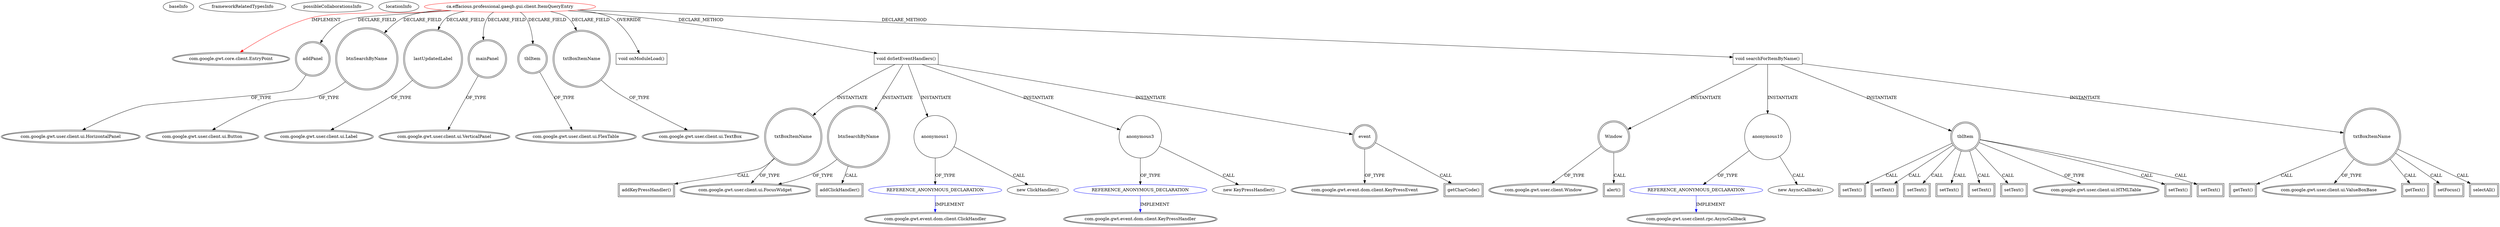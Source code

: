 digraph {
baseInfo[graphId=4579,category="extension_graph",isAnonymous=false,possibleRelation=true]
frameworkRelatedTypesInfo[0="com.google.gwt.core.client.EntryPoint"]
possibleCollaborationsInfo[0="4579~CLIENT_METHOD_DECLARATION-INSTANTIATION-~com.google.gwt.core.client.EntryPoint ~com.google.gwt.event.dom.client.ClickHandler ~false~true",1="4579~CLIENT_METHOD_DECLARATION-INSTANTIATION-~com.google.gwt.core.client.EntryPoint ~com.google.gwt.user.client.rpc.AsyncCallback ~false~true",2="4579~CLIENT_METHOD_DECLARATION-INSTANTIATION-~com.google.gwt.core.client.EntryPoint ~com.google.gwt.event.dom.client.KeyPressHandler ~false~true"]
locationInfo[projectName="venkatra-GAEqB",filePath="/venkatra-GAEqB/GAEqB-master/src/ca/effacious/professional/gaeqb/gui/client/ItemQueryEntry.java",contextSignature="ItemQueryEntry",graphId="4579"]
0[label="ca.effacious.professional.gaeqb.gui.client.ItemQueryEntry",vertexType="ROOT_CLIENT_CLASS_DECLARATION",isFrameworkType=false,color=red]
1[label="com.google.gwt.core.client.EntryPoint",vertexType="FRAMEWORK_INTERFACE_TYPE",isFrameworkType=true,peripheries=2]
2[label="addPanel",vertexType="FIELD_DECLARATION",isFrameworkType=true,peripheries=2,shape=circle]
3[label="com.google.gwt.user.client.ui.HorizontalPanel",vertexType="FRAMEWORK_CLASS_TYPE",isFrameworkType=true,peripheries=2]
4[label="btnSearchByName",vertexType="FIELD_DECLARATION",isFrameworkType=true,peripheries=2,shape=circle]
5[label="com.google.gwt.user.client.ui.Button",vertexType="FRAMEWORK_CLASS_TYPE",isFrameworkType=true,peripheries=2]
6[label="lastUpdatedLabel",vertexType="FIELD_DECLARATION",isFrameworkType=true,peripheries=2,shape=circle]
7[label="com.google.gwt.user.client.ui.Label",vertexType="FRAMEWORK_CLASS_TYPE",isFrameworkType=true,peripheries=2]
8[label="mainPanel",vertexType="FIELD_DECLARATION",isFrameworkType=true,peripheries=2,shape=circle]
9[label="com.google.gwt.user.client.ui.VerticalPanel",vertexType="FRAMEWORK_CLASS_TYPE",isFrameworkType=true,peripheries=2]
10[label="tblItem",vertexType="FIELD_DECLARATION",isFrameworkType=true,peripheries=2,shape=circle]
11[label="com.google.gwt.user.client.ui.FlexTable",vertexType="FRAMEWORK_CLASS_TYPE",isFrameworkType=true,peripheries=2]
12[label="txtBoxItemName",vertexType="FIELD_DECLARATION",isFrameworkType=true,peripheries=2,shape=circle]
13[label="com.google.gwt.user.client.ui.TextBox",vertexType="FRAMEWORK_CLASS_TYPE",isFrameworkType=true,peripheries=2]
14[label="void onModuleLoad()",vertexType="OVERRIDING_METHOD_DECLARATION",isFrameworkType=false,shape=box]
15[label="void doSetEventHandlers()",vertexType="CLIENT_METHOD_DECLARATION",isFrameworkType=false,shape=box]
16[label="btnSearchByName",vertexType="VARIABLE_EXPRESION",isFrameworkType=true,peripheries=2,shape=circle]
18[label="com.google.gwt.user.client.ui.FocusWidget",vertexType="FRAMEWORK_CLASS_TYPE",isFrameworkType=true,peripheries=2]
17[label="addClickHandler()",vertexType="INSIDE_CALL",isFrameworkType=true,peripheries=2,shape=box]
20[label="anonymous1",vertexType="VARIABLE_EXPRESION",isFrameworkType=false,shape=circle]
21[label="REFERENCE_ANONYMOUS_DECLARATION",vertexType="REFERENCE_ANONYMOUS_DECLARATION",isFrameworkType=false,color=blue]
22[label="com.google.gwt.event.dom.client.ClickHandler",vertexType="FRAMEWORK_INTERFACE_TYPE",isFrameworkType=true,peripheries=2]
19[label="new ClickHandler()",vertexType="CONSTRUCTOR_CALL",isFrameworkType=false]
23[label="txtBoxItemName",vertexType="VARIABLE_EXPRESION",isFrameworkType=true,peripheries=2,shape=circle]
24[label="addKeyPressHandler()",vertexType="INSIDE_CALL",isFrameworkType=true,peripheries=2,shape=box]
27[label="anonymous3",vertexType="VARIABLE_EXPRESION",isFrameworkType=false,shape=circle]
28[label="REFERENCE_ANONYMOUS_DECLARATION",vertexType="REFERENCE_ANONYMOUS_DECLARATION",isFrameworkType=false,color=blue]
29[label="com.google.gwt.event.dom.client.KeyPressHandler",vertexType="FRAMEWORK_INTERFACE_TYPE",isFrameworkType=true,peripheries=2]
26[label="new KeyPressHandler()",vertexType="CONSTRUCTOR_CALL",isFrameworkType=false]
30[label="event",vertexType="VARIABLE_EXPRESION",isFrameworkType=true,peripheries=2,shape=circle]
32[label="com.google.gwt.event.dom.client.KeyPressEvent",vertexType="FRAMEWORK_CLASS_TYPE",isFrameworkType=true,peripheries=2]
31[label="getCharCode()",vertexType="INSIDE_CALL",isFrameworkType=true,peripheries=2,shape=box]
33[label="void searchForItemByName()",vertexType="CLIENT_METHOD_DECLARATION",isFrameworkType=false,shape=box]
34[label="txtBoxItemName",vertexType="VARIABLE_EXPRESION",isFrameworkType=true,peripheries=2,shape=circle]
36[label="com.google.gwt.user.client.ui.ValueBoxBase",vertexType="FRAMEWORK_CLASS_TYPE",isFrameworkType=true,peripheries=2]
35[label="getText()",vertexType="INSIDE_CALL",isFrameworkType=true,peripheries=2,shape=box]
38[label="setFocus()",vertexType="INSIDE_CALL",isFrameworkType=true,peripheries=2,shape=box]
39[label="Window",vertexType="VARIABLE_EXPRESION",isFrameworkType=true,peripheries=2,shape=circle]
41[label="com.google.gwt.user.client.Window",vertexType="FRAMEWORK_CLASS_TYPE",isFrameworkType=true,peripheries=2]
40[label="alert()",vertexType="INSIDE_CALL",isFrameworkType=true,peripheries=2,shape=box]
43[label="selectAll()",vertexType="INSIDE_CALL",isFrameworkType=true,peripheries=2,shape=box]
45[label="getText()",vertexType="INSIDE_CALL",isFrameworkType=true,peripheries=2,shape=box]
47[label="anonymous10",vertexType="VARIABLE_EXPRESION",isFrameworkType=false,shape=circle]
48[label="REFERENCE_ANONYMOUS_DECLARATION",vertexType="REFERENCE_ANONYMOUS_DECLARATION",isFrameworkType=false,color=blue]
49[label="com.google.gwt.user.client.rpc.AsyncCallback",vertexType="FRAMEWORK_INTERFACE_TYPE",isFrameworkType=true,peripheries=2]
46[label="new AsyncCallback()",vertexType="CONSTRUCTOR_CALL",isFrameworkType=false]
50[label="tblItem",vertexType="VARIABLE_EXPRESION",isFrameworkType=true,peripheries=2,shape=circle]
52[label="com.google.gwt.user.client.ui.HTMLTable",vertexType="FRAMEWORK_CLASS_TYPE",isFrameworkType=true,peripheries=2]
51[label="setText()",vertexType="INSIDE_CALL",isFrameworkType=true,peripheries=2,shape=box]
54[label="setText()",vertexType="INSIDE_CALL",isFrameworkType=true,peripheries=2,shape=box]
56[label="setText()",vertexType="INSIDE_CALL",isFrameworkType=true,peripheries=2,shape=box]
58[label="setText()",vertexType="INSIDE_CALL",isFrameworkType=true,peripheries=2,shape=box]
60[label="setText()",vertexType="INSIDE_CALL",isFrameworkType=true,peripheries=2,shape=box]
62[label="setText()",vertexType="INSIDE_CALL",isFrameworkType=true,peripheries=2,shape=box]
64[label="setText()",vertexType="INSIDE_CALL",isFrameworkType=true,peripheries=2,shape=box]
66[label="setText()",vertexType="INSIDE_CALL",isFrameworkType=true,peripheries=2,shape=box]
0->1[label="IMPLEMENT",color=red]
0->2[label="DECLARE_FIELD"]
2->3[label="OF_TYPE"]
0->4[label="DECLARE_FIELD"]
4->5[label="OF_TYPE"]
0->6[label="DECLARE_FIELD"]
6->7[label="OF_TYPE"]
0->8[label="DECLARE_FIELD"]
8->9[label="OF_TYPE"]
0->10[label="DECLARE_FIELD"]
10->11[label="OF_TYPE"]
0->12[label="DECLARE_FIELD"]
12->13[label="OF_TYPE"]
0->14[label="OVERRIDE"]
0->15[label="DECLARE_METHOD"]
15->16[label="INSTANTIATE"]
16->18[label="OF_TYPE"]
16->17[label="CALL"]
15->20[label="INSTANTIATE"]
21->22[label="IMPLEMENT",color=blue]
20->21[label="OF_TYPE"]
20->19[label="CALL"]
15->23[label="INSTANTIATE"]
23->18[label="OF_TYPE"]
23->24[label="CALL"]
15->27[label="INSTANTIATE"]
28->29[label="IMPLEMENT",color=blue]
27->28[label="OF_TYPE"]
27->26[label="CALL"]
15->30[label="INSTANTIATE"]
30->32[label="OF_TYPE"]
30->31[label="CALL"]
0->33[label="DECLARE_METHOD"]
33->34[label="INSTANTIATE"]
34->36[label="OF_TYPE"]
34->35[label="CALL"]
34->38[label="CALL"]
33->39[label="INSTANTIATE"]
39->41[label="OF_TYPE"]
39->40[label="CALL"]
34->43[label="CALL"]
34->45[label="CALL"]
33->47[label="INSTANTIATE"]
48->49[label="IMPLEMENT",color=blue]
47->48[label="OF_TYPE"]
47->46[label="CALL"]
33->50[label="INSTANTIATE"]
50->52[label="OF_TYPE"]
50->51[label="CALL"]
50->54[label="CALL"]
50->56[label="CALL"]
50->58[label="CALL"]
50->60[label="CALL"]
50->62[label="CALL"]
50->64[label="CALL"]
50->66[label="CALL"]
}

